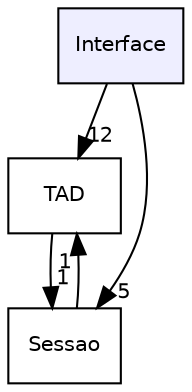 digraph "Interface" {
  compound=true
  node [ fontsize="10", fontname="Helvetica"];
  edge [ labelfontsize="10", labelfontname="Helvetica"];
  dir_b7263c2df3abed61e1897d5e9e534860 [shape=box, label="Interface", style="filled", fillcolor="#eeeeff", pencolor="black", URL="dir_b7263c2df3abed61e1897d5e9e534860.html"];
  dir_87cbdf5eed49f87c790b23e7d898fcab [shape=box label="TAD" URL="dir_87cbdf5eed49f87c790b23e7d898fcab.html"];
  dir_2aecd179f33c8dd5db061b9314cb8d63 [shape=box label="Sessao" URL="dir_2aecd179f33c8dd5db061b9314cb8d63.html"];
  dir_87cbdf5eed49f87c790b23e7d898fcab->dir_2aecd179f33c8dd5db061b9314cb8d63 [headlabel="1", labeldistance=1.5 headhref="dir_000007_000006.html"];
  dir_b7263c2df3abed61e1897d5e9e534860->dir_87cbdf5eed49f87c790b23e7d898fcab [headlabel="12", labeldistance=1.5 headhref="dir_000005_000007.html"];
  dir_b7263c2df3abed61e1897d5e9e534860->dir_2aecd179f33c8dd5db061b9314cb8d63 [headlabel="5", labeldistance=1.5 headhref="dir_000005_000006.html"];
  dir_2aecd179f33c8dd5db061b9314cb8d63->dir_87cbdf5eed49f87c790b23e7d898fcab [headlabel="1", labeldistance=1.5 headhref="dir_000006_000007.html"];
}
